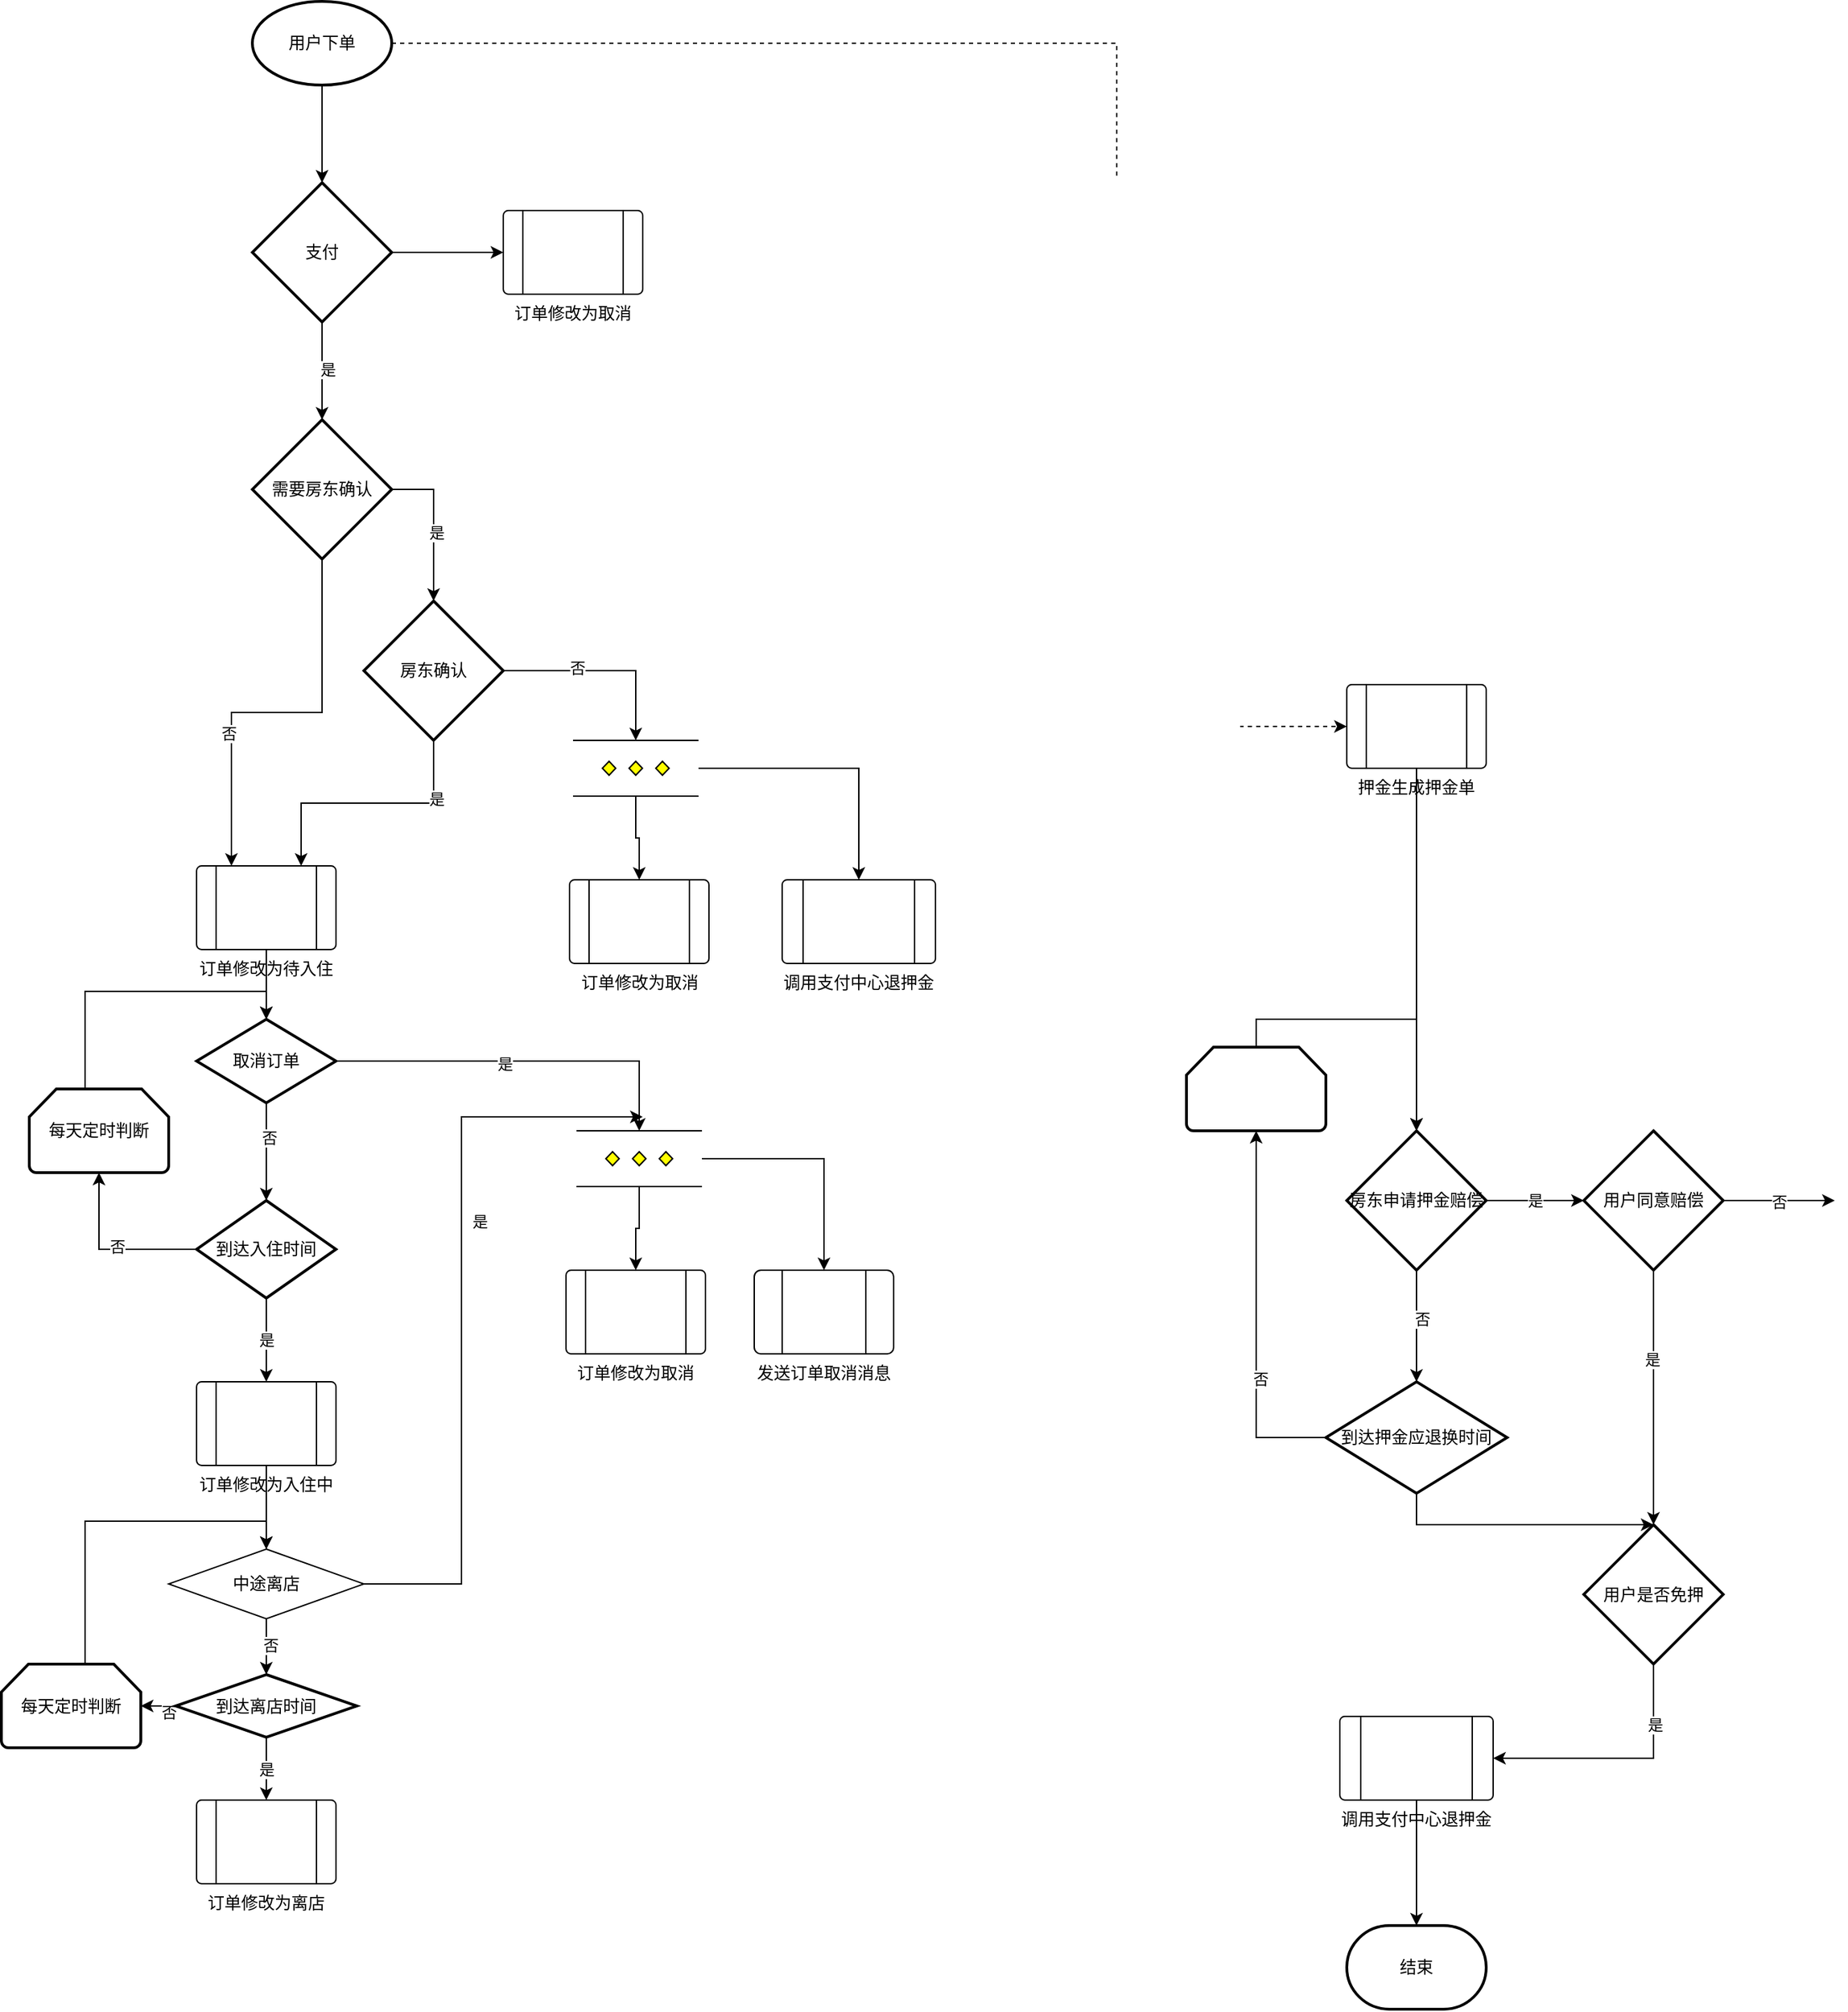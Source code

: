 <mxfile version="13.8.9-1" type="github"><diagram id="CqDLDWrJa-jndo9C78Bm" name="Page-1"><mxGraphModel dx="1113" dy="638" grid="1" gridSize="10" guides="1" tooltips="1" connect="1" arrows="1" fold="1" page="1" pageScale="1" pageWidth="4681" pageHeight="3300" math="0" shadow="0"><root><mxCell id="0"/><mxCell id="1" parent="0"/><mxCell id="YZ6cj2licxc5QXh-B7IP-3" value="调用支付中心退押金" style="verticalLabelPosition=bottom;verticalAlign=top;html=1;shape=process;whiteSpace=wrap;rounded=1;size=0.14;arcSize=6;" vertex="1" parent="1"><mxGeometry x="570" y="660" width="110" height="60" as="geometry"/></mxCell><mxCell id="YZ6cj2licxc5QXh-B7IP-10" style="edgeStyle=orthogonalEdgeStyle;rounded=0;orthogonalLoop=1;jettySize=auto;html=1;exitX=1;exitY=0.5;exitDx=0;exitDy=0;exitPerimeter=0;" edge="1" parent="1" source="YZ6cj2licxc5QXh-B7IP-4" target="YZ6cj2licxc5QXh-B7IP-5"><mxGeometry relative="1" as="geometry"><mxPoint x="340" y="440" as="targetPoint"/><Array as="points"><mxPoint x="320" y="380"/></Array></mxGeometry></mxCell><mxCell id="YZ6cj2licxc5QXh-B7IP-14" value="是" style="edgeLabel;html=1;align=center;verticalAlign=middle;resizable=0;points=[];" vertex="1" connectable="0" parent="YZ6cj2licxc5QXh-B7IP-10"><mxGeometry x="0.107" y="2" relative="1" as="geometry"><mxPoint as="offset"/></mxGeometry></mxCell><mxCell id="YZ6cj2licxc5QXh-B7IP-18" style="edgeStyle=orthogonalEdgeStyle;rounded=0;orthogonalLoop=1;jettySize=auto;html=1;entryX=0.25;entryY=0;entryDx=0;entryDy=0;" edge="1" parent="1" source="YZ6cj2licxc5QXh-B7IP-4" target="YZ6cj2licxc5QXh-B7IP-26"><mxGeometry relative="1" as="geometry"><mxPoint x="160" y="550" as="targetPoint"/></mxGeometry></mxCell><mxCell id="YZ6cj2licxc5QXh-B7IP-19" value="否" style="edgeLabel;html=1;align=center;verticalAlign=middle;resizable=0;points=[];" vertex="1" connectable="0" parent="YZ6cj2licxc5QXh-B7IP-18"><mxGeometry x="0.333" y="-2" relative="1" as="geometry"><mxPoint as="offset"/></mxGeometry></mxCell><mxCell id="YZ6cj2licxc5QXh-B7IP-4" value="需要房东确认" style="strokeWidth=2;html=1;shape=mxgraph.flowchart.decision;whiteSpace=wrap;" vertex="1" parent="1"><mxGeometry x="190" y="330" width="100" height="100" as="geometry"/></mxCell><mxCell id="YZ6cj2licxc5QXh-B7IP-30" style="edgeStyle=orthogonalEdgeStyle;rounded=0;orthogonalLoop=1;jettySize=auto;html=1;exitX=0.5;exitY=1;exitDx=0;exitDy=0;exitPerimeter=0;entryX=0.75;entryY=0;entryDx=0;entryDy=0;" edge="1" parent="1" source="YZ6cj2licxc5QXh-B7IP-5" target="YZ6cj2licxc5QXh-B7IP-26"><mxGeometry relative="1" as="geometry"/></mxCell><mxCell id="YZ6cj2licxc5QXh-B7IP-31" value="是" style="edgeLabel;html=1;align=center;verticalAlign=middle;resizable=0;points=[];" vertex="1" connectable="0" parent="YZ6cj2licxc5QXh-B7IP-30"><mxGeometry x="-0.546" y="2" relative="1" as="geometry"><mxPoint as="offset"/></mxGeometry></mxCell><mxCell id="YZ6cj2licxc5QXh-B7IP-42" style="edgeStyle=orthogonalEdgeStyle;rounded=0;orthogonalLoop=1;jettySize=auto;html=1;entryX=0.5;entryY=0;entryDx=0;entryDy=0;entryPerimeter=0;" edge="1" parent="1" source="YZ6cj2licxc5QXh-B7IP-5" target="YZ6cj2licxc5QXh-B7IP-34"><mxGeometry relative="1" as="geometry"/></mxCell><mxCell id="YZ6cj2licxc5QXh-B7IP-43" value="否" style="edgeLabel;html=1;align=center;verticalAlign=middle;resizable=0;points=[];" vertex="1" connectable="0" parent="YZ6cj2licxc5QXh-B7IP-42"><mxGeometry x="-0.272" y="2" relative="1" as="geometry"><mxPoint as="offset"/></mxGeometry></mxCell><mxCell id="YZ6cj2licxc5QXh-B7IP-5" value="房东确认" style="strokeWidth=2;html=1;shape=mxgraph.flowchart.decision;whiteSpace=wrap;" vertex="1" parent="1"><mxGeometry x="270" y="460" width="100" height="100" as="geometry"/></mxCell><mxCell id="YZ6cj2licxc5QXh-B7IP-27" style="edgeStyle=orthogonalEdgeStyle;rounded=0;orthogonalLoop=1;jettySize=auto;html=1;exitX=0.5;exitY=1;exitDx=0;exitDy=0;exitPerimeter=0;entryX=0.5;entryY=0;entryDx=0;entryDy=0;entryPerimeter=0;" edge="1" parent="1" source="YZ6cj2licxc5QXh-B7IP-6" target="YZ6cj2licxc5QXh-B7IP-25"><mxGeometry relative="1" as="geometry"/></mxCell><mxCell id="YZ6cj2licxc5QXh-B7IP-44" style="edgeStyle=orthogonalEdgeStyle;rounded=0;orthogonalLoop=1;jettySize=auto;html=1;entryX=0;entryY=0.5;entryDx=0;entryDy=0;dashed=1;" edge="1" parent="1" source="YZ6cj2licxc5QXh-B7IP-6" target="YZ6cj2licxc5QXh-B7IP-7"><mxGeometry relative="1" as="geometry"><Array as="points"><mxPoint x="810" y="60"/><mxPoint x="810" y="550"/></Array></mxGeometry></mxCell><mxCell id="YZ6cj2licxc5QXh-B7IP-6" value="用户下单" style="strokeWidth=2;html=1;shape=mxgraph.flowchart.start_1;whiteSpace=wrap;" vertex="1" parent="1"><mxGeometry x="190" y="30" width="100" height="60" as="geometry"/></mxCell><mxCell id="YZ6cj2licxc5QXh-B7IP-106" style="edgeStyle=orthogonalEdgeStyle;rounded=0;orthogonalLoop=1;jettySize=auto;html=1;entryX=0.5;entryY=0;entryDx=0;entryDy=0;entryPerimeter=0;" edge="1" parent="1" source="YZ6cj2licxc5QXh-B7IP-7" target="YZ6cj2licxc5QXh-B7IP-90"><mxGeometry relative="1" as="geometry"/></mxCell><mxCell id="YZ6cj2licxc5QXh-B7IP-7" value="押金生成押金单" style="verticalLabelPosition=bottom;verticalAlign=top;html=1;shape=process;whiteSpace=wrap;rounded=1;size=0.14;arcSize=6;" vertex="1" parent="1"><mxGeometry x="975" y="520" width="100" height="60" as="geometry"/></mxCell><mxCell id="YZ6cj2licxc5QXh-B7IP-12" value="订单修改为取消" style="verticalLabelPosition=bottom;verticalAlign=top;html=1;shape=process;whiteSpace=wrap;rounded=1;size=0.14;arcSize=6;" vertex="1" parent="1"><mxGeometry x="417.5" y="660" width="100" height="60" as="geometry"/></mxCell><mxCell id="YZ6cj2licxc5QXh-B7IP-28" style="edgeStyle=orthogonalEdgeStyle;rounded=0;orthogonalLoop=1;jettySize=auto;html=1;exitX=0.5;exitY=1;exitDx=0;exitDy=0;exitPerimeter=0;entryX=0.5;entryY=0;entryDx=0;entryDy=0;entryPerimeter=0;" edge="1" parent="1" source="YZ6cj2licxc5QXh-B7IP-25" target="YZ6cj2licxc5QXh-B7IP-4"><mxGeometry relative="1" as="geometry"/></mxCell><mxCell id="YZ6cj2licxc5QXh-B7IP-32" value="是" style="edgeLabel;html=1;align=center;verticalAlign=middle;resizable=0;points=[];" vertex="1" connectable="0" parent="YZ6cj2licxc5QXh-B7IP-28"><mxGeometry x="-0.029" y="4" relative="1" as="geometry"><mxPoint as="offset"/></mxGeometry></mxCell><mxCell id="YZ6cj2licxc5QXh-B7IP-41" style="edgeStyle=orthogonalEdgeStyle;rounded=0;orthogonalLoop=1;jettySize=auto;html=1;entryX=0;entryY=0.5;entryDx=0;entryDy=0;" edge="1" parent="1" source="YZ6cj2licxc5QXh-B7IP-25" target="YZ6cj2licxc5QXh-B7IP-40"><mxGeometry relative="1" as="geometry"/></mxCell><mxCell id="YZ6cj2licxc5QXh-B7IP-25" value="支付" style="strokeWidth=2;html=1;shape=mxgraph.flowchart.decision;whiteSpace=wrap;" vertex="1" parent="1"><mxGeometry x="190" y="160" width="100" height="100" as="geometry"/></mxCell><mxCell id="YZ6cj2licxc5QXh-B7IP-66" style="edgeStyle=orthogonalEdgeStyle;rounded=0;orthogonalLoop=1;jettySize=auto;html=1;entryX=0.5;entryY=0;entryDx=0;entryDy=0;entryPerimeter=0;" edge="1" parent="1" source="YZ6cj2licxc5QXh-B7IP-26" target="YZ6cj2licxc5QXh-B7IP-38"><mxGeometry relative="1" as="geometry"/></mxCell><mxCell id="YZ6cj2licxc5QXh-B7IP-26" value="订单修改为待入住" style="verticalLabelPosition=bottom;verticalAlign=top;html=1;shape=process;whiteSpace=wrap;rounded=1;size=0.14;arcSize=6;" vertex="1" parent="1"><mxGeometry x="150" y="650" width="100" height="60" as="geometry"/></mxCell><mxCell id="YZ6cj2licxc5QXh-B7IP-46" style="edgeStyle=orthogonalEdgeStyle;rounded=0;orthogonalLoop=1;jettySize=auto;html=1;entryX=0.5;entryY=0;entryDx=0;entryDy=0;" edge="1" parent="1" source="YZ6cj2licxc5QXh-B7IP-34" target="YZ6cj2licxc5QXh-B7IP-12"><mxGeometry relative="1" as="geometry"><mxPoint x="467.5" y="650" as="targetPoint"/></mxGeometry></mxCell><mxCell id="YZ6cj2licxc5QXh-B7IP-47" style="edgeStyle=orthogonalEdgeStyle;rounded=0;orthogonalLoop=1;jettySize=auto;html=1;" edge="1" parent="1" source="YZ6cj2licxc5QXh-B7IP-34" target="YZ6cj2licxc5QXh-B7IP-3"><mxGeometry relative="1" as="geometry"/></mxCell><mxCell id="YZ6cj2licxc5QXh-B7IP-34" value="" style="verticalLabelPosition=bottom;verticalAlign=top;html=1;shape=mxgraph.flowchart.parallel_mode;pointerEvents=1" vertex="1" parent="1"><mxGeometry x="420" y="560" width="90" height="40" as="geometry"/></mxCell><mxCell id="YZ6cj2licxc5QXh-B7IP-67" style="edgeStyle=orthogonalEdgeStyle;rounded=0;orthogonalLoop=1;jettySize=auto;html=1;exitX=0.5;exitY=1;exitDx=0;exitDy=0;exitPerimeter=0;entryX=0.5;entryY=0;entryDx=0;entryDy=0;entryPerimeter=0;" edge="1" parent="1" source="YZ6cj2licxc5QXh-B7IP-38" target="YZ6cj2licxc5QXh-B7IP-63"><mxGeometry relative="1" as="geometry"/></mxCell><mxCell id="YZ6cj2licxc5QXh-B7IP-68" value="否" style="edgeLabel;html=1;align=center;verticalAlign=middle;resizable=0;points=[];" vertex="1" connectable="0" parent="YZ6cj2licxc5QXh-B7IP-67"><mxGeometry x="-0.286" y="2" relative="1" as="geometry"><mxPoint as="offset"/></mxGeometry></mxCell><mxCell id="YZ6cj2licxc5QXh-B7IP-80" style="edgeStyle=orthogonalEdgeStyle;rounded=0;orthogonalLoop=1;jettySize=auto;html=1;exitX=1;exitY=0.5;exitDx=0;exitDy=0;exitPerimeter=0;entryX=0.5;entryY=0;entryDx=0;entryDy=0;entryPerimeter=0;" edge="1" parent="1" source="YZ6cj2licxc5QXh-B7IP-38" target="YZ6cj2licxc5QXh-B7IP-55"><mxGeometry relative="1" as="geometry"/></mxCell><mxCell id="YZ6cj2licxc5QXh-B7IP-81" value="是" style="edgeLabel;html=1;align=center;verticalAlign=middle;resizable=0;points=[];" vertex="1" connectable="0" parent="YZ6cj2licxc5QXh-B7IP-80"><mxGeometry x="-0.095" y="-2" relative="1" as="geometry"><mxPoint as="offset"/></mxGeometry></mxCell><mxCell id="YZ6cj2licxc5QXh-B7IP-38" value="取消订单" style="strokeWidth=2;html=1;shape=mxgraph.flowchart.decision;whiteSpace=wrap;" vertex="1" parent="1"><mxGeometry x="150" y="760" width="100" height="60" as="geometry"/></mxCell><mxCell id="YZ6cj2licxc5QXh-B7IP-40" value="订单修改为取消" style="verticalLabelPosition=bottom;verticalAlign=top;html=1;shape=process;whiteSpace=wrap;rounded=1;size=0.14;arcSize=6;" vertex="1" parent="1"><mxGeometry x="370" y="180" width="100" height="60" as="geometry"/></mxCell><mxCell id="YZ6cj2licxc5QXh-B7IP-109" style="edgeStyle=orthogonalEdgeStyle;rounded=0;orthogonalLoop=1;jettySize=auto;html=1;exitX=0.5;exitY=1;exitDx=0;exitDy=0;entryX=0.5;entryY=0;entryDx=0;entryDy=0;entryPerimeter=0;" edge="1" parent="1" source="YZ6cj2licxc5QXh-B7IP-51" target="YZ6cj2licxc5QXh-B7IP-108"><mxGeometry relative="1" as="geometry"/></mxCell><mxCell id="YZ6cj2licxc5QXh-B7IP-51" value="调用支付中心退押金" style="verticalLabelPosition=bottom;verticalAlign=top;html=1;shape=process;whiteSpace=wrap;rounded=1;size=0.14;arcSize=6;" vertex="1" parent="1"><mxGeometry x="970" y="1260" width="110" height="60" as="geometry"/></mxCell><mxCell id="YZ6cj2licxc5QXh-B7IP-52" value="订单修改为取消" style="verticalLabelPosition=bottom;verticalAlign=top;html=1;shape=process;whiteSpace=wrap;rounded=1;size=0.14;arcSize=6;" vertex="1" parent="1"><mxGeometry x="415" y="940" width="100" height="60" as="geometry"/></mxCell><mxCell id="YZ6cj2licxc5QXh-B7IP-53" style="edgeStyle=orthogonalEdgeStyle;rounded=0;orthogonalLoop=1;jettySize=auto;html=1;entryX=0.5;entryY=0;entryDx=0;entryDy=0;" edge="1" source="YZ6cj2licxc5QXh-B7IP-55" target="YZ6cj2licxc5QXh-B7IP-52" parent="1"><mxGeometry relative="1" as="geometry"><mxPoint x="470" y="930" as="targetPoint"/></mxGeometry></mxCell><mxCell id="YZ6cj2licxc5QXh-B7IP-105" style="edgeStyle=orthogonalEdgeStyle;rounded=0;orthogonalLoop=1;jettySize=auto;html=1;" edge="1" parent="1" source="YZ6cj2licxc5QXh-B7IP-55" target="YZ6cj2licxc5QXh-B7IP-56"><mxGeometry relative="1" as="geometry"/></mxCell><mxCell id="YZ6cj2licxc5QXh-B7IP-55" value="" style="verticalLabelPosition=bottom;verticalAlign=top;html=1;shape=mxgraph.flowchart.parallel_mode;pointerEvents=1" vertex="1" parent="1"><mxGeometry x="422.5" y="840" width="90" height="40" as="geometry"/></mxCell><mxCell id="YZ6cj2licxc5QXh-B7IP-56" value="发送订单取消消息" style="verticalLabelPosition=bottom;verticalAlign=top;html=1;shape=process;whiteSpace=wrap;rounded=1;size=0.2;arcSize=8;" vertex="1" parent="1"><mxGeometry x="550" y="940" width="100" height="60" as="geometry"/></mxCell><mxCell id="YZ6cj2licxc5QXh-B7IP-77" style="edgeStyle=orthogonalEdgeStyle;rounded=0;orthogonalLoop=1;jettySize=auto;html=1;entryX=0.5;entryY=0;entryDx=0;entryDy=0;" edge="1" parent="1" source="YZ6cj2licxc5QXh-B7IP-58" target="YZ6cj2licxc5QXh-B7IP-62"><mxGeometry relative="1" as="geometry"/></mxCell><mxCell id="YZ6cj2licxc5QXh-B7IP-58" value="订单修改为入住中" style="verticalLabelPosition=bottom;verticalAlign=top;html=1;shape=process;whiteSpace=wrap;rounded=1;size=0.14;arcSize=6;" vertex="1" parent="1"><mxGeometry x="150" y="1020" width="100" height="60" as="geometry"/></mxCell><mxCell id="YZ6cj2licxc5QXh-B7IP-75" style="edgeStyle=orthogonalEdgeStyle;rounded=0;orthogonalLoop=1;jettySize=auto;html=1;exitX=1;exitY=0.5;exitDx=0;exitDy=0;" edge="1" parent="1" source="YZ6cj2licxc5QXh-B7IP-62"><mxGeometry relative="1" as="geometry"><mxPoint x="470" y="830" as="targetPoint"/><Array as="points"><mxPoint x="340" y="1165"/><mxPoint x="340" y="830"/></Array></mxGeometry></mxCell><mxCell id="YZ6cj2licxc5QXh-B7IP-76" value="是" style="edgeLabel;html=1;align=center;verticalAlign=middle;resizable=0;points=[];" vertex="1" connectable="0" parent="YZ6cj2licxc5QXh-B7IP-75"><mxGeometry x="0.236" y="-13" relative="1" as="geometry"><mxPoint as="offset"/></mxGeometry></mxCell><mxCell id="YZ6cj2licxc5QXh-B7IP-85" style="edgeStyle=orthogonalEdgeStyle;rounded=0;orthogonalLoop=1;jettySize=auto;html=1;entryX=0.5;entryY=0;entryDx=0;entryDy=0;entryPerimeter=0;" edge="1" parent="1" source="YZ6cj2licxc5QXh-B7IP-62" target="YZ6cj2licxc5QXh-B7IP-79"><mxGeometry relative="1" as="geometry"/></mxCell><mxCell id="YZ6cj2licxc5QXh-B7IP-86" value="否" style="edgeLabel;html=1;align=center;verticalAlign=middle;resizable=0;points=[];" vertex="1" connectable="0" parent="YZ6cj2licxc5QXh-B7IP-85"><mxGeometry x="-0.067" y="3" relative="1" as="geometry"><mxPoint as="offset"/></mxGeometry></mxCell><mxCell id="YZ6cj2licxc5QXh-B7IP-62" value="中途离店" style="rhombus;whiteSpace=wrap;html=1;" vertex="1" parent="1"><mxGeometry x="130" y="1140" width="140" height="50" as="geometry"/></mxCell><mxCell id="YZ6cj2licxc5QXh-B7IP-69" value="是" style="edgeStyle=orthogonalEdgeStyle;rounded=0;orthogonalLoop=1;jettySize=auto;html=1;entryX=0.5;entryY=0;entryDx=0;entryDy=0;" edge="1" parent="1" source="YZ6cj2licxc5QXh-B7IP-63" target="YZ6cj2licxc5QXh-B7IP-58"><mxGeometry relative="1" as="geometry"/></mxCell><mxCell id="YZ6cj2licxc5QXh-B7IP-73" style="edgeStyle=orthogonalEdgeStyle;rounded=0;orthogonalLoop=1;jettySize=auto;html=1;entryX=0.5;entryY=1;entryDx=0;entryDy=0;entryPerimeter=0;" edge="1" parent="1" source="YZ6cj2licxc5QXh-B7IP-63" target="YZ6cj2licxc5QXh-B7IP-72"><mxGeometry relative="1" as="geometry"/></mxCell><mxCell id="YZ6cj2licxc5QXh-B7IP-115" value="否" style="edgeLabel;html=1;align=center;verticalAlign=middle;resizable=0;points=[];" vertex="1" connectable="0" parent="YZ6cj2licxc5QXh-B7IP-73"><mxGeometry x="-0.067" y="-2" relative="1" as="geometry"><mxPoint x="1" as="offset"/></mxGeometry></mxCell><mxCell id="YZ6cj2licxc5QXh-B7IP-63" value="到达入住时间" style="strokeWidth=2;html=1;shape=mxgraph.flowchart.decision;whiteSpace=wrap;" vertex="1" parent="1"><mxGeometry x="150" y="890" width="100" height="70" as="geometry"/></mxCell><mxCell id="YZ6cj2licxc5QXh-B7IP-65" value="订单修改为离店" style="verticalLabelPosition=bottom;verticalAlign=top;html=1;shape=process;whiteSpace=wrap;rounded=1;size=0.14;arcSize=6;" vertex="1" parent="1"><mxGeometry x="150" y="1320" width="100" height="60" as="geometry"/></mxCell><mxCell id="YZ6cj2licxc5QXh-B7IP-74" style="edgeStyle=orthogonalEdgeStyle;rounded=0;orthogonalLoop=1;jettySize=auto;html=1;entryX=0.5;entryY=0;entryDx=0;entryDy=0;entryPerimeter=0;" edge="1" parent="1" source="YZ6cj2licxc5QXh-B7IP-72" target="YZ6cj2licxc5QXh-B7IP-38"><mxGeometry relative="1" as="geometry"><Array as="points"><mxPoint x="70" y="740"/><mxPoint x="200" y="740"/></Array></mxGeometry></mxCell><mxCell id="YZ6cj2licxc5QXh-B7IP-72" value="每天定时判断" style="strokeWidth=2;html=1;shape=mxgraph.flowchart.loop_limit;whiteSpace=wrap;" vertex="1" parent="1"><mxGeometry x="30" y="810" width="100" height="60" as="geometry"/></mxCell><mxCell id="YZ6cj2licxc5QXh-B7IP-83" style="edgeStyle=orthogonalEdgeStyle;rounded=0;orthogonalLoop=1;jettySize=auto;html=1;entryX=1;entryY=0.5;entryDx=0;entryDy=0;entryPerimeter=0;" edge="1" parent="1" source="YZ6cj2licxc5QXh-B7IP-79" target="YZ6cj2licxc5QXh-B7IP-82"><mxGeometry relative="1" as="geometry"/></mxCell><mxCell id="YZ6cj2licxc5QXh-B7IP-88" value="否" style="edgeLabel;html=1;align=center;verticalAlign=middle;resizable=0;points=[];" vertex="1" connectable="0" parent="YZ6cj2licxc5QXh-B7IP-83"><mxGeometry x="0.28" y="4" relative="1" as="geometry"><mxPoint as="offset"/></mxGeometry></mxCell><mxCell id="YZ6cj2licxc5QXh-B7IP-87" value="是" style="edgeStyle=orthogonalEdgeStyle;rounded=0;orthogonalLoop=1;jettySize=auto;html=1;exitX=0.5;exitY=1;exitDx=0;exitDy=0;exitPerimeter=0;entryX=0.5;entryY=0;entryDx=0;entryDy=0;" edge="1" parent="1" source="YZ6cj2licxc5QXh-B7IP-79" target="YZ6cj2licxc5QXh-B7IP-65"><mxGeometry relative="1" as="geometry"/></mxCell><mxCell id="YZ6cj2licxc5QXh-B7IP-79" value="到达离店时间" style="strokeWidth=2;html=1;shape=mxgraph.flowchart.decision;whiteSpace=wrap;" vertex="1" parent="1"><mxGeometry x="135" y="1230" width="130" height="45" as="geometry"/></mxCell><mxCell id="YZ6cj2licxc5QXh-B7IP-84" style="edgeStyle=orthogonalEdgeStyle;rounded=0;orthogonalLoop=1;jettySize=auto;html=1;entryX=0.5;entryY=0;entryDx=0;entryDy=0;" edge="1" parent="1" source="YZ6cj2licxc5QXh-B7IP-82" target="YZ6cj2licxc5QXh-B7IP-62"><mxGeometry relative="1" as="geometry"><mxPoint x="50" y="1100" as="targetPoint"/><Array as="points"><mxPoint x="70" y="1120"/><mxPoint x="200" y="1120"/></Array></mxGeometry></mxCell><mxCell id="YZ6cj2licxc5QXh-B7IP-82" value="每天定时判断" style="strokeWidth=2;html=1;shape=mxgraph.flowchart.loop_limit;whiteSpace=wrap;" vertex="1" parent="1"><mxGeometry x="10" y="1222.5" width="100" height="60" as="geometry"/></mxCell><mxCell id="YZ6cj2licxc5QXh-B7IP-116" style="edgeStyle=orthogonalEdgeStyle;rounded=0;orthogonalLoop=1;jettySize=auto;html=1;exitX=0.5;exitY=0;exitDx=0;exitDy=0;exitPerimeter=0;entryX=0.5;entryY=0;entryDx=0;entryDy=0;entryPerimeter=0;" edge="1" parent="1" source="YZ6cj2licxc5QXh-B7IP-89" target="YZ6cj2licxc5QXh-B7IP-90"><mxGeometry relative="1" as="geometry"/></mxCell><mxCell id="YZ6cj2licxc5QXh-B7IP-89" value="" style="strokeWidth=2;html=1;shape=mxgraph.flowchart.loop_limit;whiteSpace=wrap;" vertex="1" parent="1"><mxGeometry x="860" y="780" width="100" height="60" as="geometry"/></mxCell><mxCell id="YZ6cj2licxc5QXh-B7IP-96" style="edgeStyle=orthogonalEdgeStyle;rounded=0;orthogonalLoop=1;jettySize=auto;html=1;entryX=0.5;entryY=0;entryDx=0;entryDy=0;entryPerimeter=0;" edge="1" parent="1" source="YZ6cj2licxc5QXh-B7IP-90" target="YZ6cj2licxc5QXh-B7IP-92"><mxGeometry relative="1" as="geometry"/></mxCell><mxCell id="YZ6cj2licxc5QXh-B7IP-97" value="否" style="edgeLabel;html=1;align=center;verticalAlign=middle;resizable=0;points=[];" vertex="1" connectable="0" parent="YZ6cj2licxc5QXh-B7IP-96"><mxGeometry x="-0.125" y="4" relative="1" as="geometry"><mxPoint as="offset"/></mxGeometry></mxCell><mxCell id="YZ6cj2licxc5QXh-B7IP-98" value="是" style="edgeStyle=orthogonalEdgeStyle;rounded=0;orthogonalLoop=1;jettySize=auto;html=1;entryX=0;entryY=0.5;entryDx=0;entryDy=0;entryPerimeter=0;" edge="1" parent="1" source="YZ6cj2licxc5QXh-B7IP-90" target="YZ6cj2licxc5QXh-B7IP-91"><mxGeometry relative="1" as="geometry"/></mxCell><mxCell id="YZ6cj2licxc5QXh-B7IP-90" value="房东申请押金赔偿" style="strokeWidth=2;html=1;shape=mxgraph.flowchart.decision;whiteSpace=wrap;" vertex="1" parent="1"><mxGeometry x="975" y="840" width="100" height="100" as="geometry"/></mxCell><mxCell id="YZ6cj2licxc5QXh-B7IP-99" style="edgeStyle=orthogonalEdgeStyle;rounded=0;orthogonalLoop=1;jettySize=auto;html=1;exitX=0.5;exitY=1;exitDx=0;exitDy=0;exitPerimeter=0;entryX=0.5;entryY=0;entryDx=0;entryDy=0;entryPerimeter=0;" edge="1" parent="1" source="YZ6cj2licxc5QXh-B7IP-91" target="YZ6cj2licxc5QXh-B7IP-111"><mxGeometry relative="1" as="geometry"><mxPoint x="1195" y="1040" as="targetPoint"/></mxGeometry></mxCell><mxCell id="YZ6cj2licxc5QXh-B7IP-100" value="是" style="edgeLabel;html=1;align=center;verticalAlign=middle;resizable=0;points=[];" vertex="1" connectable="0" parent="YZ6cj2licxc5QXh-B7IP-99"><mxGeometry x="-0.3" y="-1" relative="1" as="geometry"><mxPoint as="offset"/></mxGeometry></mxCell><mxCell id="YZ6cj2licxc5QXh-B7IP-103" value="否" style="edgeStyle=orthogonalEdgeStyle;rounded=0;orthogonalLoop=1;jettySize=auto;html=1;entryX=0;entryY=0.5;entryDx=0;entryDy=0;" edge="1" parent="1" source="YZ6cj2licxc5QXh-B7IP-91"><mxGeometry relative="1" as="geometry"><mxPoint x="1325.0" y="890" as="targetPoint"/></mxGeometry></mxCell><mxCell id="YZ6cj2licxc5QXh-B7IP-91" value="用户同意赔偿" style="strokeWidth=2;html=1;shape=mxgraph.flowchart.decision;whiteSpace=wrap;" vertex="1" parent="1"><mxGeometry x="1145" y="840" width="100" height="100" as="geometry"/></mxCell><mxCell id="YZ6cj2licxc5QXh-B7IP-93" style="edgeStyle=orthogonalEdgeStyle;rounded=0;orthogonalLoop=1;jettySize=auto;html=1;entryX=0.5;entryY=1;entryDx=0;entryDy=0;entryPerimeter=0;" edge="1" parent="1" source="YZ6cj2licxc5QXh-B7IP-92" target="YZ6cj2licxc5QXh-B7IP-89"><mxGeometry relative="1" as="geometry"><Array as="points"><mxPoint x="910" y="1060"/></Array></mxGeometry></mxCell><mxCell id="YZ6cj2licxc5QXh-B7IP-94" value="否" style="edgeLabel;html=1;align=center;verticalAlign=middle;resizable=0;points=[];" vertex="1" connectable="0" parent="YZ6cj2licxc5QXh-B7IP-93"><mxGeometry x="-0.319" y="-3" relative="1" as="geometry"><mxPoint as="offset"/></mxGeometry></mxCell><mxCell id="YZ6cj2licxc5QXh-B7IP-113" style="edgeStyle=orthogonalEdgeStyle;rounded=0;orthogonalLoop=1;jettySize=auto;html=1;entryX=0.5;entryY=0;entryDx=0;entryDy=0;entryPerimeter=0;" edge="1" parent="1" source="YZ6cj2licxc5QXh-B7IP-92" target="YZ6cj2licxc5QXh-B7IP-111"><mxGeometry relative="1" as="geometry"><mxPoint x="1030" y="1210" as="targetPoint"/><Array as="points"><mxPoint x="1025" y="1123"/></Array></mxGeometry></mxCell><mxCell id="YZ6cj2licxc5QXh-B7IP-92" value="到达押金应退换时间" style="strokeWidth=2;html=1;shape=mxgraph.flowchart.decision;whiteSpace=wrap;" vertex="1" parent="1"><mxGeometry x="960" y="1020" width="130" height="80" as="geometry"/></mxCell><mxCell id="YZ6cj2licxc5QXh-B7IP-108" value="结束" style="strokeWidth=2;html=1;shape=mxgraph.flowchart.terminator;whiteSpace=wrap;" vertex="1" parent="1"><mxGeometry x="975" y="1410" width="100" height="60" as="geometry"/></mxCell><mxCell id="YZ6cj2licxc5QXh-B7IP-112" style="edgeStyle=orthogonalEdgeStyle;rounded=0;orthogonalLoop=1;jettySize=auto;html=1;exitX=0.5;exitY=1;exitDx=0;exitDy=0;exitPerimeter=0;entryX=1;entryY=0.5;entryDx=0;entryDy=0;" edge="1" parent="1" source="YZ6cj2licxc5QXh-B7IP-111" target="YZ6cj2licxc5QXh-B7IP-51"><mxGeometry relative="1" as="geometry"/></mxCell><mxCell id="YZ6cj2licxc5QXh-B7IP-114" value="是" style="edgeLabel;html=1;align=center;verticalAlign=middle;resizable=0;points=[];" vertex="1" connectable="0" parent="YZ6cj2licxc5QXh-B7IP-112"><mxGeometry x="-0.528" y="1" relative="1" as="geometry"><mxPoint as="offset"/></mxGeometry></mxCell><mxCell id="YZ6cj2licxc5QXh-B7IP-111" value="用户是否免押" style="strokeWidth=2;html=1;shape=mxgraph.flowchart.decision;whiteSpace=wrap;" vertex="1" parent="1"><mxGeometry x="1145" y="1122.5" width="100" height="100" as="geometry"/></mxCell></root></mxGraphModel></diagram></mxfile>